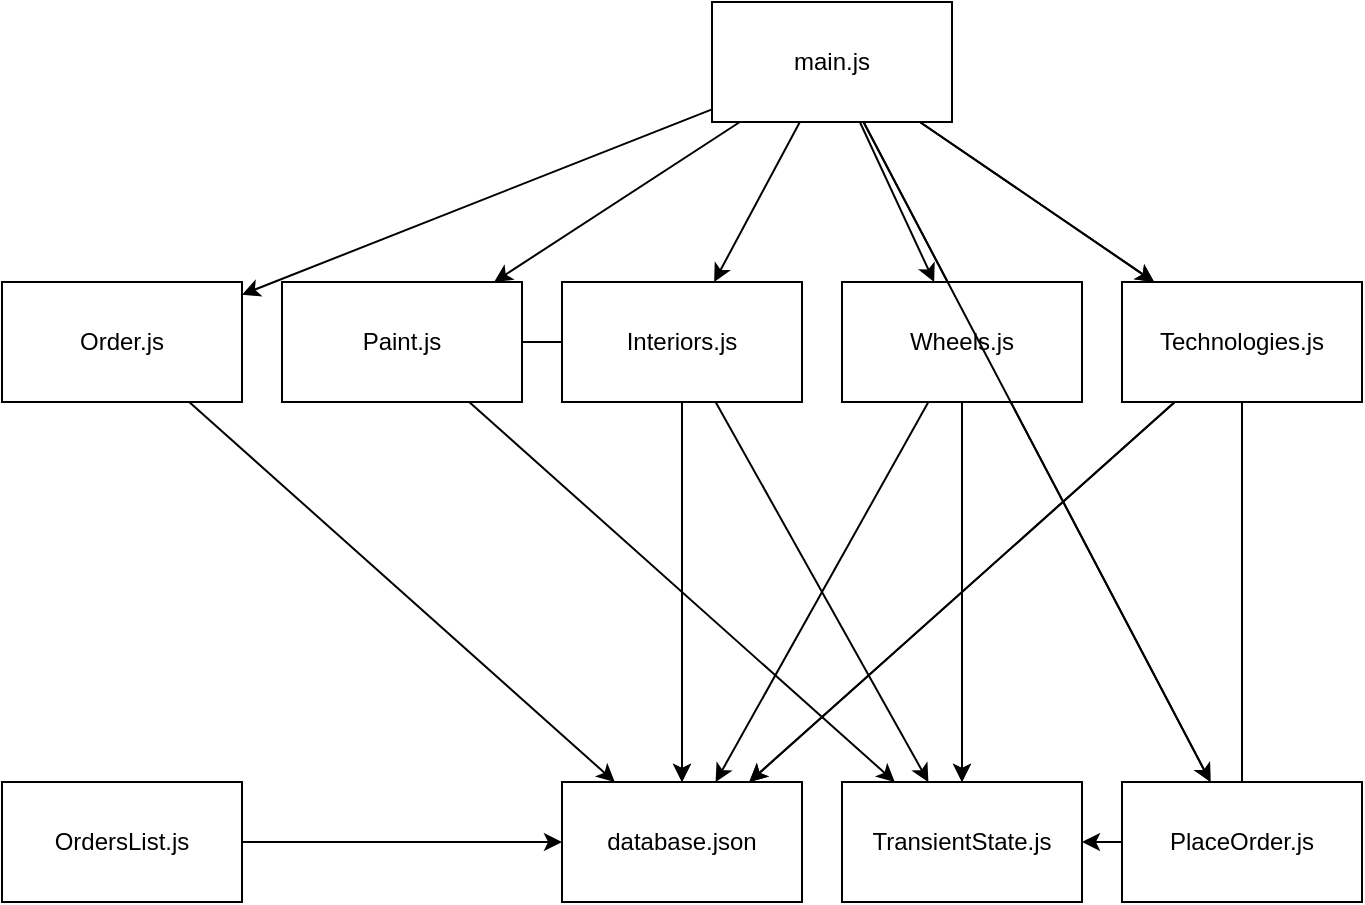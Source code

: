 <mxfile>
    <diagram id="dAKphtGOxsGxhjZ26f8s" name="Page-1">
        <mxGraphModel dx="1424" dy="779" grid="1" gridSize="10" guides="1" tooltips="1" connect="1" arrows="1" fold="1" page="1" pageScale="1" pageWidth="850" pageHeight="1100" math="0" shadow="0">
            <root>
                <mxCell id="0"/>
                <mxCell id="1" parent="0"/>
                <mxCell id="12" value="" style="html=1;elbow=vertical;" edge="1" parent="1" source="2" target="3">
                    <mxGeometry relative="1" as="geometry"/>
                </mxCell>
                <mxCell id="14" value="" style="html=1;elbow=vertical;" edge="1" parent="1" source="2" target="4">
                    <mxGeometry relative="1" as="geometry"/>
                </mxCell>
                <mxCell id="15" value="" style="html=1;elbow=vertical;" edge="1" parent="1" source="2" target="6">
                    <mxGeometry relative="1" as="geometry"/>
                </mxCell>
                <mxCell id="16" value="" style="html=1;elbow=vertical;" edge="1" parent="1" source="2" target="5">
                    <mxGeometry relative="1" as="geometry"/>
                </mxCell>
                <mxCell id="17" value="" style="html=1;elbow=vertical;" edge="1" parent="1" source="2" target="8">
                    <mxGeometry relative="1" as="geometry"/>
                </mxCell>
                <mxCell id="18" value="" style="html=1;elbow=vertical;" edge="1" parent="1" source="2" target="10">
                    <mxGeometry relative="1" as="geometry"/>
                </mxCell>
                <mxCell id="2" value="main.js" style="rounded=0;whiteSpace=wrap;html=1;" parent="1" vertex="1">
                    <mxGeometry x="365" y="40" width="120" height="60" as="geometry"/>
                </mxCell>
                <mxCell id="19" value="" style="html=1;startArrow=none;elbow=vertical;" edge="1" parent="1" source="4" target="7">
                    <mxGeometry relative="1" as="geometry"/>
                </mxCell>
                <mxCell id="20" value="" style="html=1;elbow=vertical;" edge="1" parent="1" source="3" target="11">
                    <mxGeometry relative="1" as="geometry"/>
                </mxCell>
                <mxCell id="3" value="Paint.js" style="rounded=0;whiteSpace=wrap;html=1;" vertex="1" parent="1">
                    <mxGeometry x="150" y="180" width="120" height="60" as="geometry"/>
                </mxCell>
                <mxCell id="21" value="" style="html=1;elbow=vertical;" edge="1" parent="1" source="4" target="7">
                    <mxGeometry relative="1" as="geometry"/>
                </mxCell>
                <mxCell id="22" value="" style="html=1;elbow=vertical;" edge="1" parent="1" source="4" target="11">
                    <mxGeometry relative="1" as="geometry"/>
                </mxCell>
                <mxCell id="26" value="" style="html=1;startArrow=none;elbow=vertical;" edge="1" parent="1" source="10" target="11">
                    <mxGeometry relative="1" as="geometry"/>
                </mxCell>
                <mxCell id="27" value="" style="html=1;elbow=vertical;" edge="1" parent="1" source="5" target="7">
                    <mxGeometry relative="1" as="geometry"/>
                </mxCell>
                <mxCell id="5" value="Technologies.js" style="rounded=0;whiteSpace=wrap;html=1;" vertex="1" parent="1">
                    <mxGeometry x="570" y="180" width="120" height="60" as="geometry"/>
                </mxCell>
                <mxCell id="24" value="" style="html=1;elbow=vertical;" edge="1" parent="1" source="6" target="7">
                    <mxGeometry relative="1" as="geometry"/>
                </mxCell>
                <mxCell id="25" value="" style="html=1;elbow=vertical;" edge="1" parent="1" source="6" target="11">
                    <mxGeometry relative="1" as="geometry"/>
                </mxCell>
                <mxCell id="6" value="Wheels.js" style="rounded=0;whiteSpace=wrap;html=1;" vertex="1" parent="1">
                    <mxGeometry x="430" y="180" width="120" height="60" as="geometry"/>
                </mxCell>
                <mxCell id="7" value="database.json" style="rounded=0;whiteSpace=wrap;html=1;" vertex="1" parent="1">
                    <mxGeometry x="290" y="430" width="120" height="60" as="geometry"/>
                </mxCell>
                <mxCell id="30" value="" style="html=1;elbow=vertical;" edge="1" parent="1" source="8" target="7">
                    <mxGeometry relative="1" as="geometry"/>
                </mxCell>
                <mxCell id="8" value="Order.js" style="rounded=0;whiteSpace=wrap;html=1;" vertex="1" parent="1">
                    <mxGeometry x="10" y="180" width="120" height="60" as="geometry"/>
                </mxCell>
                <mxCell id="29" value="" style="html=1;elbow=vertical;" edge="1" parent="1" source="9" target="7">
                    <mxGeometry relative="1" as="geometry"/>
                </mxCell>
                <mxCell id="9" value="OrdersList.js" style="rounded=0;whiteSpace=wrap;html=1;" vertex="1" parent="1">
                    <mxGeometry x="10" y="430" width="120" height="60" as="geometry"/>
                </mxCell>
                <mxCell id="11" value="TransientState.js" style="rounded=0;whiteSpace=wrap;html=1;" vertex="1" parent="1">
                    <mxGeometry x="430" y="430" width="120" height="60" as="geometry"/>
                </mxCell>
                <mxCell id="23" value="" style="html=1;endArrow=none;elbow=vertical;" edge="1" parent="1" source="3" target="4">
                    <mxGeometry relative="1" as="geometry">
                        <mxPoint x="292.449" y="120" as="sourcePoint"/>
                        <mxPoint x="327.551" y="550" as="targetPoint"/>
                    </mxGeometry>
                </mxCell>
                <mxCell id="4" value="Interiors.js" style="rounded=0;whiteSpace=wrap;html=1;" vertex="1" parent="1">
                    <mxGeometry x="290" y="180" width="120" height="60" as="geometry"/>
                </mxCell>
                <mxCell id="28" value="" style="html=1;endArrow=none;elbow=vertical;" edge="1" parent="1" source="5" target="10">
                    <mxGeometry relative="1" as="geometry">
                        <mxPoint x="535.455" y="270" as="sourcePoint"/>
                        <mxPoint x="494.545" y="540" as="targetPoint"/>
                    </mxGeometry>
                </mxCell>
                <mxCell id="10" value="PlaceOrder.js" style="rounded=0;whiteSpace=wrap;html=1;" vertex="1" parent="1">
                    <mxGeometry x="570" y="430" width="120" height="60" as="geometry"/>
                </mxCell>
                <mxCell id="31" value="" style="html=1;elbow=vertical;" edge="1" parent="1">
                    <mxGeometry relative="1" as="geometry">
                        <mxPoint x="468.929" y="100" as="sourcePoint"/>
                        <mxPoint x="586.071" y="180" as="targetPoint"/>
                    </mxGeometry>
                </mxCell>
                <mxCell id="32" value="" style="html=1;elbow=vertical;" edge="1" parent="1">
                    <mxGeometry relative="1" as="geometry">
                        <mxPoint x="440.769" y="100" as="sourcePoint"/>
                        <mxPoint x="614.231" y="430" as="targetPoint"/>
                    </mxGeometry>
                </mxCell>
                <mxCell id="33" value="" style="html=1;endArrow=none;elbow=vertical;" edge="1" parent="1">
                    <mxGeometry relative="1" as="geometry">
                        <mxPoint x="630" y="240" as="sourcePoint"/>
                        <mxPoint x="630" y="430" as="targetPoint"/>
                    </mxGeometry>
                </mxCell>
                <mxCell id="34" value="" style="html=1;elbow=vertical;" edge="1" parent="1">
                    <mxGeometry relative="1" as="geometry">
                        <mxPoint x="596.4" y="240" as="sourcePoint"/>
                        <mxPoint x="383.6" y="430" as="targetPoint"/>
                    </mxGeometry>
                </mxCell>
                <mxCell id="35" value="" style="html=1;elbow=vertical;" edge="1" parent="1">
                    <mxGeometry relative="1" as="geometry">
                        <mxPoint x="490" y="240" as="sourcePoint"/>
                        <mxPoint x="490" y="430" as="targetPoint"/>
                    </mxGeometry>
                </mxCell>
            </root>
        </mxGraphModel>
    </diagram>
</mxfile>